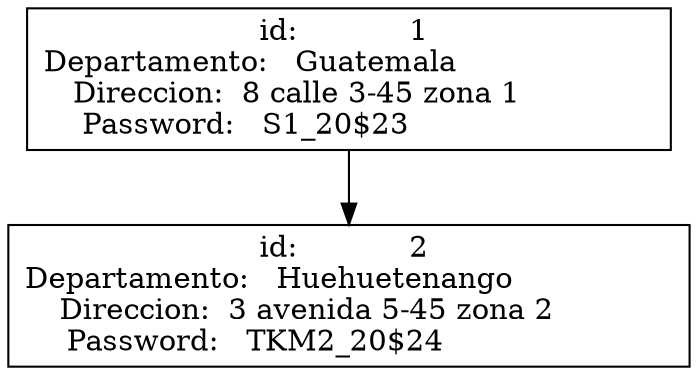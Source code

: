  digraph G {
 "Nodobce28f1c-b089-4c79-7016-70d0efcf1430"[label = "id:            1 \nDepartamento:   Guatemala                     \nDireccion:  8 calle 3-45 zona 1           \nPassword:   S1_20$23                      ",shape=box]
 "Nodobce28f1c-b089-4c79-7016-70d0efcf1430"->"Nododfdd02e5-4e67-4eb6-495e-fa9ccbde028c"
 "Nododfdd02e5-4e67-4eb6-495e-fa9ccbde028c"[label = "id:            2 \nDepartamento:   Huehuetenango                 \nDireccion:  3 avenida 5-45 zona 2         \nPassword:   TKM2_20$24                    ",shape=box]
 }
